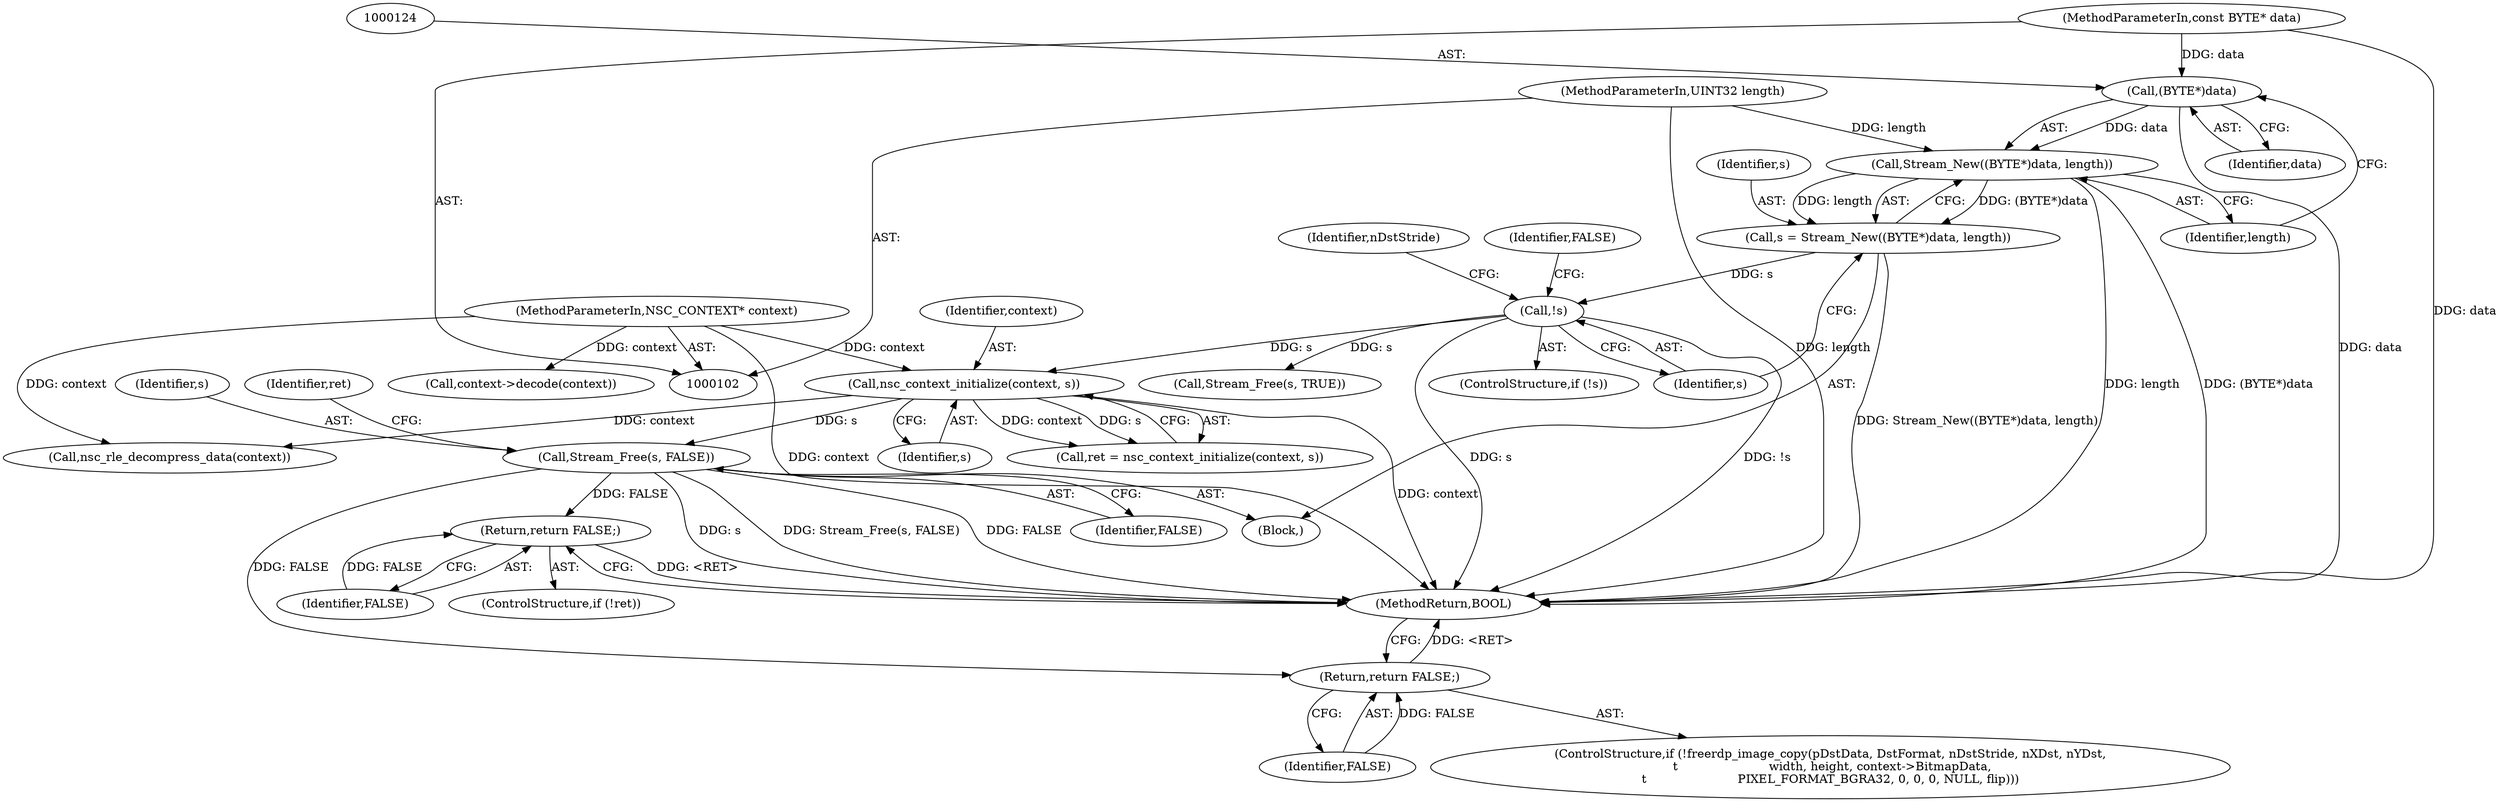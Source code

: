 digraph "0_FreeRDP_d1112c279bd1a327e8e4d0b5f371458bf2579659_0@pointer" {
"1000201" [label="(Call,Stream_Free(s, FALSE))"];
"1000198" [label="(Call,nsc_context_initialize(context, s))"];
"1000103" [label="(MethodParameterIn,NSC_CONTEXT* context)"];
"1000128" [label="(Call,!s)"];
"1000120" [label="(Call,s = Stream_New((BYTE*)data, length))"];
"1000122" [label="(Call,Stream_New((BYTE*)data, length))"];
"1000123" [label="(Call,(BYTE*)data)"];
"1000107" [label="(MethodParameterIn,const BYTE* data)"];
"1000108" [label="(MethodParameterIn,UINT32 length)"];
"1000207" [label="(Return,return FALSE;)"];
"1000232" [label="(Return,return FALSE;)"];
"1000128" [label="(Call,!s)"];
"1000201" [label="(Call,Stream_Free(s, FALSE))"];
"1000208" [label="(Identifier,FALSE)"];
"1000117" [label="(Block,)"];
"1000203" [label="(Identifier,FALSE)"];
"1000196" [label="(Call,ret = nsc_context_initialize(context, s))"];
"1000236" [label="(MethodReturn,BOOL)"];
"1000122" [label="(Call,Stream_New((BYTE*)data, length))"];
"1000211" [label="(Call,context->decode(context))"];
"1000120" [label="(Call,s = Stream_New((BYTE*)data, length))"];
"1000108" [label="(MethodParameterIn,UINT32 length)"];
"1000206" [label="(Identifier,ret)"];
"1000233" [label="(Identifier,FALSE)"];
"1000202" [label="(Identifier,s)"];
"1000209" [label="(Call,nsc_rle_decompress_data(context))"];
"1000200" [label="(Identifier,s)"];
"1000181" [label="(Call,Stream_Free(s, TRUE))"];
"1000213" [label="(ControlStructure,if (!freerdp_image_copy(pDstData, DstFormat, nDstStride, nXDst, nYDst,\n \t                        width, height, context->BitmapData,\n\t                        PIXEL_FORMAT_BGRA32, 0, 0, 0, NULL, flip)))"];
"1000125" [label="(Identifier,data)"];
"1000131" [label="(Identifier,FALSE)"];
"1000204" [label="(ControlStructure,if (!ret))"];
"1000107" [label="(MethodParameterIn,const BYTE* data)"];
"1000232" [label="(Return,return FALSE;)"];
"1000127" [label="(ControlStructure,if (!s))"];
"1000207" [label="(Return,return FALSE;)"];
"1000199" [label="(Identifier,context)"];
"1000198" [label="(Call,nsc_context_initialize(context, s))"];
"1000121" [label="(Identifier,s)"];
"1000123" [label="(Call,(BYTE*)data)"];
"1000103" [label="(MethodParameterIn,NSC_CONTEXT* context)"];
"1000129" [label="(Identifier,s)"];
"1000126" [label="(Identifier,length)"];
"1000134" [label="(Identifier,nDstStride)"];
"1000201" -> "1000117"  [label="AST: "];
"1000201" -> "1000203"  [label="CFG: "];
"1000202" -> "1000201"  [label="AST: "];
"1000203" -> "1000201"  [label="AST: "];
"1000206" -> "1000201"  [label="CFG: "];
"1000201" -> "1000236"  [label="DDG: Stream_Free(s, FALSE)"];
"1000201" -> "1000236"  [label="DDG: FALSE"];
"1000201" -> "1000236"  [label="DDG: s"];
"1000198" -> "1000201"  [label="DDG: s"];
"1000201" -> "1000207"  [label="DDG: FALSE"];
"1000201" -> "1000232"  [label="DDG: FALSE"];
"1000198" -> "1000196"  [label="AST: "];
"1000198" -> "1000200"  [label="CFG: "];
"1000199" -> "1000198"  [label="AST: "];
"1000200" -> "1000198"  [label="AST: "];
"1000196" -> "1000198"  [label="CFG: "];
"1000198" -> "1000236"  [label="DDG: context"];
"1000198" -> "1000196"  [label="DDG: context"];
"1000198" -> "1000196"  [label="DDG: s"];
"1000103" -> "1000198"  [label="DDG: context"];
"1000128" -> "1000198"  [label="DDG: s"];
"1000198" -> "1000209"  [label="DDG: context"];
"1000103" -> "1000102"  [label="AST: "];
"1000103" -> "1000236"  [label="DDG: context"];
"1000103" -> "1000209"  [label="DDG: context"];
"1000103" -> "1000211"  [label="DDG: context"];
"1000128" -> "1000127"  [label="AST: "];
"1000128" -> "1000129"  [label="CFG: "];
"1000129" -> "1000128"  [label="AST: "];
"1000131" -> "1000128"  [label="CFG: "];
"1000134" -> "1000128"  [label="CFG: "];
"1000128" -> "1000236"  [label="DDG: s"];
"1000128" -> "1000236"  [label="DDG: !s"];
"1000120" -> "1000128"  [label="DDG: s"];
"1000128" -> "1000181"  [label="DDG: s"];
"1000120" -> "1000117"  [label="AST: "];
"1000120" -> "1000122"  [label="CFG: "];
"1000121" -> "1000120"  [label="AST: "];
"1000122" -> "1000120"  [label="AST: "];
"1000129" -> "1000120"  [label="CFG: "];
"1000120" -> "1000236"  [label="DDG: Stream_New((BYTE*)data, length)"];
"1000122" -> "1000120"  [label="DDG: (BYTE*)data"];
"1000122" -> "1000120"  [label="DDG: length"];
"1000122" -> "1000126"  [label="CFG: "];
"1000123" -> "1000122"  [label="AST: "];
"1000126" -> "1000122"  [label="AST: "];
"1000122" -> "1000236"  [label="DDG: length"];
"1000122" -> "1000236"  [label="DDG: (BYTE*)data"];
"1000123" -> "1000122"  [label="DDG: data"];
"1000108" -> "1000122"  [label="DDG: length"];
"1000123" -> "1000125"  [label="CFG: "];
"1000124" -> "1000123"  [label="AST: "];
"1000125" -> "1000123"  [label="AST: "];
"1000126" -> "1000123"  [label="CFG: "];
"1000123" -> "1000236"  [label="DDG: data"];
"1000107" -> "1000123"  [label="DDG: data"];
"1000107" -> "1000102"  [label="AST: "];
"1000107" -> "1000236"  [label="DDG: data"];
"1000108" -> "1000102"  [label="AST: "];
"1000108" -> "1000236"  [label="DDG: length"];
"1000207" -> "1000204"  [label="AST: "];
"1000207" -> "1000208"  [label="CFG: "];
"1000208" -> "1000207"  [label="AST: "];
"1000236" -> "1000207"  [label="CFG: "];
"1000207" -> "1000236"  [label="DDG: <RET>"];
"1000208" -> "1000207"  [label="DDG: FALSE"];
"1000232" -> "1000213"  [label="AST: "];
"1000232" -> "1000233"  [label="CFG: "];
"1000233" -> "1000232"  [label="AST: "];
"1000236" -> "1000232"  [label="CFG: "];
"1000232" -> "1000236"  [label="DDG: <RET>"];
"1000233" -> "1000232"  [label="DDG: FALSE"];
}
